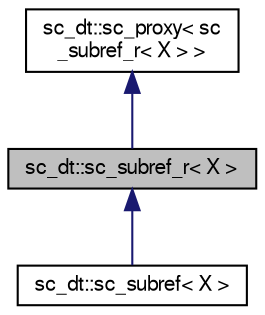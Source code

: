 digraph "sc_dt::sc_subref_r&lt; X &gt;"
{
  edge [fontname="FreeSans",fontsize="10",labelfontname="FreeSans",labelfontsize="10"];
  node [fontname="FreeSans",fontsize="10",shape=record];
  Node0 [label="sc_dt::sc_subref_r\< X \>",height=0.2,width=0.4,color="black", fillcolor="grey75", style="filled", fontcolor="black"];
  Node1 -> Node0 [dir="back",color="midnightblue",fontsize="10",style="solid",fontname="FreeSans"];
  Node1 [label="sc_dt::sc_proxy\< sc\l_subref_r\< X \> \>",height=0.2,width=0.4,color="black", fillcolor="white", style="filled",URL="$a01444.html"];
  Node0 -> Node2 [dir="back",color="midnightblue",fontsize="10",style="solid",fontname="FreeSans"];
  Node2 [label="sc_dt::sc_subref\< X \>",height=0.2,width=0.4,color="black", fillcolor="white", style="filled",URL="$a01408.html"];
}
